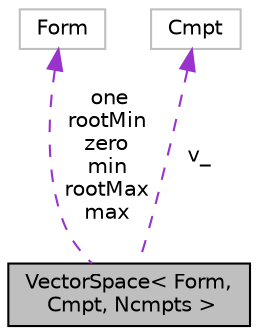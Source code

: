 digraph "VectorSpace&lt; Form, Cmpt, Ncmpts &gt;"
{
  bgcolor="transparent";
  edge [fontname="Helvetica",fontsize="10",labelfontname="Helvetica",labelfontsize="10"];
  node [fontname="Helvetica",fontsize="10",shape=record];
  Node64 [label="VectorSpace\< Form,\l Cmpt, Ncmpts \>",height=0.2,width=0.4,color="black", fillcolor="grey75", style="filled", fontcolor="black"];
  Node65 -> Node64 [dir="back",color="darkorchid3",fontsize="10",style="dashed",label=" one\nrootMin\nzero\nmin\nrootMax\nmax" ,fontname="Helvetica"];
  Node65 [label="Form",height=0.2,width=0.4,color="grey75"];
  Node66 -> Node64 [dir="back",color="darkorchid3",fontsize="10",style="dashed",label=" v_" ,fontname="Helvetica"];
  Node66 [label="Cmpt",height=0.2,width=0.4,color="grey75"];
}
